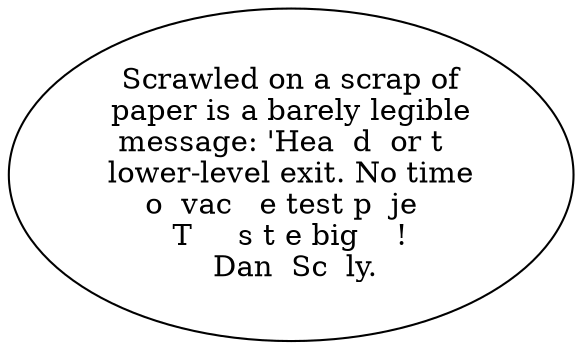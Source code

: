 digraph GRAFFITI {
  "start" [style=filled       fillcolor="#FFFFFF"       color="#000000"]
  "start" [label="Scrawled on a scrap of\npaper is a barely legible\nmessage: 'Hea  d  or t  \nlower-level exit. No time\no  vac   e test p  je  \nT     s t e big    !\n Dan  Sc  ly."]
}